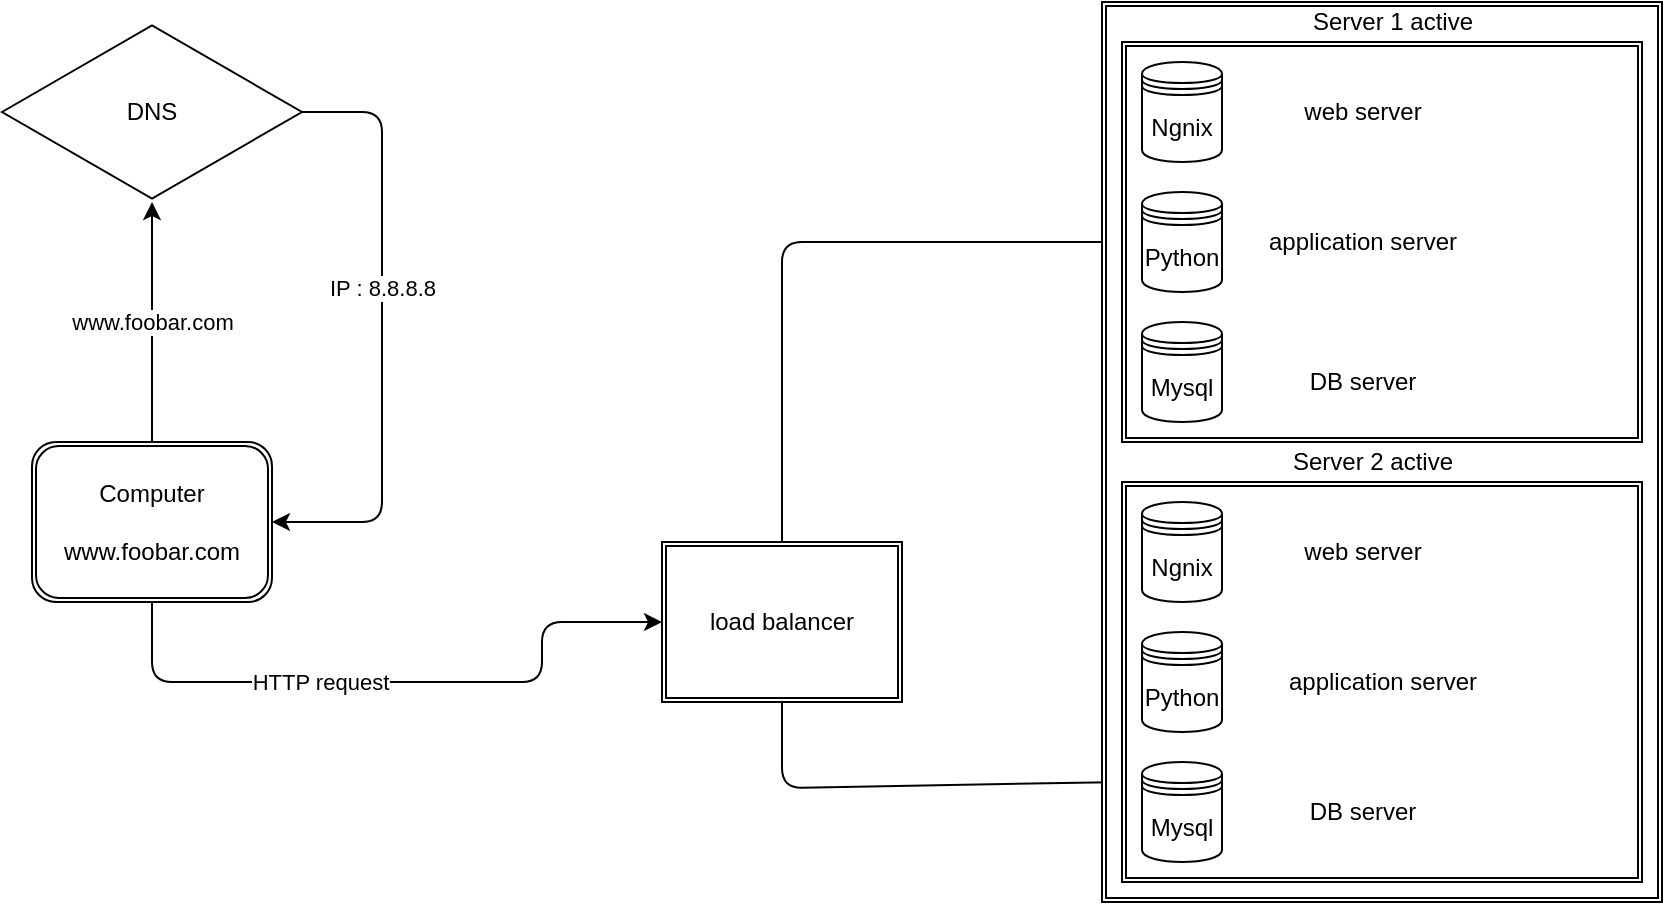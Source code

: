 <mxfile>
    <diagram id="0S_3t7txwOF6lqplHMwE" name="Page-1">
        <mxGraphModel dx="857" dy="489" grid="1" gridSize="10" guides="1" tooltips="1" connect="1" arrows="1" fold="1" page="1" pageScale="1" pageWidth="850" pageHeight="1100" math="0" shadow="0">
            <root>
                <mxCell id="0"/>
                <mxCell id="1" parent="0"/>
                <mxCell id="7" style="edgeStyle=none;html=1;entryX=1;entryY=0.5;entryDx=0;entryDy=0;" edge="1" parent="1" source="3" target="4">
                    <mxGeometry relative="1" as="geometry">
                        <Array as="points">
                            <mxPoint x="200" y="75"/>
                            <mxPoint x="200" y="280"/>
                        </Array>
                    </mxGeometry>
                </mxCell>
                <mxCell id="8" value="IP : 8.8.8.8" style="edgeLabel;html=1;align=center;verticalAlign=middle;resizable=0;points=[];" vertex="1" connectable="0" parent="7">
                    <mxGeometry x="-0.148" relative="1" as="geometry">
                        <mxPoint as="offset"/>
                    </mxGeometry>
                </mxCell>
                <mxCell id="3" value="DNS" style="html=1;whiteSpace=wrap;aspect=fixed;shape=isoRectangle;" vertex="1" parent="1">
                    <mxGeometry x="10" y="30" width="150" height="90" as="geometry"/>
                </mxCell>
                <mxCell id="5" value="www.foobar.com" style="edgeStyle=none;html=1;" edge="1" parent="1" source="4" target="3">
                    <mxGeometry relative="1" as="geometry"/>
                </mxCell>
                <mxCell id="11" style="edgeStyle=none;html=1;exitX=0.5;exitY=1;exitDx=0;exitDy=0;entryX=0;entryY=0.5;entryDx=0;entryDy=0;" edge="1" parent="1" source="4" target="10">
                    <mxGeometry relative="1" as="geometry">
                        <Array as="points">
                            <mxPoint x="85" y="360"/>
                            <mxPoint x="280" y="360"/>
                            <mxPoint x="280" y="330"/>
                        </Array>
                    </mxGeometry>
                </mxCell>
                <mxCell id="35" value="HTTP request" style="edgeLabel;html=1;align=center;verticalAlign=middle;resizable=0;points=[];" vertex="1" connectable="0" parent="11">
                    <mxGeometry x="-0.237" relative="1" as="geometry">
                        <mxPoint as="offset"/>
                    </mxGeometry>
                </mxCell>
                <mxCell id="4" value="Computer&lt;br&gt;&lt;br&gt;www.foobar.com&lt;br&gt;" style="shape=ext;double=1;rounded=1;whiteSpace=wrap;html=1;" vertex="1" parent="1">
                    <mxGeometry x="25" y="240" width="120" height="80" as="geometry"/>
                </mxCell>
                <mxCell id="18" style="edgeStyle=none;html=1;exitX=0.5;exitY=0;exitDx=0;exitDy=0;entryX=0;entryY=0.5;entryDx=0;entryDy=0;" edge="1" parent="1" source="10" target="15">
                    <mxGeometry relative="1" as="geometry">
                        <Array as="points">
                            <mxPoint x="400" y="140"/>
                        </Array>
                    </mxGeometry>
                </mxCell>
                <mxCell id="19" style="edgeStyle=none;html=1;exitX=0.5;exitY=1;exitDx=0;exitDy=0;entryX=0;entryY=0.75;entryDx=0;entryDy=0;" edge="1" parent="1" source="10" target="17">
                    <mxGeometry relative="1" as="geometry">
                        <Array as="points">
                            <mxPoint x="400" y="413"/>
                        </Array>
                    </mxGeometry>
                </mxCell>
                <mxCell id="10" value="load balancer" style="shape=ext;double=1;rounded=0;whiteSpace=wrap;html=1;" vertex="1" parent="1">
                    <mxGeometry x="340" y="290" width="120" height="80" as="geometry"/>
                </mxCell>
                <mxCell id="14" value="" style="shape=ext;double=1;whiteSpace=wrap;html=1;" vertex="1" parent="1">
                    <mxGeometry x="560" y="20" width="280" height="450" as="geometry"/>
                </mxCell>
                <mxCell id="15" value="" style="shape=ext;double=1;whiteSpace=wrap;html=1;" vertex="1" parent="1">
                    <mxGeometry x="570" y="40" width="260" height="200" as="geometry"/>
                </mxCell>
                <mxCell id="17" value="" style="shape=ext;double=1;whiteSpace=wrap;html=1;" vertex="1" parent="1">
                    <mxGeometry x="570" y="260" width="260" height="200" as="geometry"/>
                </mxCell>
                <mxCell id="23" value="Mysql" style="shape=datastore;whiteSpace=wrap;html=1;" vertex="1" parent="1">
                    <mxGeometry x="580" y="400" width="40" height="50" as="geometry"/>
                </mxCell>
                <mxCell id="24" value="Python" style="shape=datastore;whiteSpace=wrap;html=1;" vertex="1" parent="1">
                    <mxGeometry x="580" y="335" width="40" height="50" as="geometry"/>
                </mxCell>
                <mxCell id="25" value="Ngnix" style="shape=datastore;whiteSpace=wrap;html=1;" vertex="1" parent="1">
                    <mxGeometry x="580" y="270" width="40" height="50" as="geometry"/>
                </mxCell>
                <mxCell id="26" value="Ngnix" style="shape=datastore;whiteSpace=wrap;html=1;" vertex="1" parent="1">
                    <mxGeometry x="580" y="50" width="40" height="50" as="geometry"/>
                </mxCell>
                <mxCell id="27" value="Python" style="shape=datastore;whiteSpace=wrap;html=1;" vertex="1" parent="1">
                    <mxGeometry x="580" y="115" width="40" height="50" as="geometry"/>
                </mxCell>
                <mxCell id="28" value="Mysql" style="shape=datastore;whiteSpace=wrap;html=1;" vertex="1" parent="1">
                    <mxGeometry x="580" y="180" width="40" height="50" as="geometry"/>
                </mxCell>
                <mxCell id="29" value="web server" style="text;html=1;resizable=0;autosize=1;align=center;verticalAlign=middle;points=[];fillColor=none;strokeColor=none;rounded=0;" vertex="1" parent="1">
                    <mxGeometry x="655" y="65" width="70" height="20" as="geometry"/>
                </mxCell>
                <mxCell id="30" value="web server" style="text;html=1;resizable=0;autosize=1;align=center;verticalAlign=middle;points=[];fillColor=none;strokeColor=none;rounded=0;" vertex="1" parent="1">
                    <mxGeometry x="655" y="285" width="70" height="20" as="geometry"/>
                </mxCell>
                <mxCell id="31" value="application server" style="text;html=1;resizable=0;autosize=1;align=center;verticalAlign=middle;points=[];fillColor=none;strokeColor=none;rounded=0;" vertex="1" parent="1">
                    <mxGeometry x="635" y="130" width="110" height="20" as="geometry"/>
                </mxCell>
                <mxCell id="32" value="application server" style="text;html=1;resizable=0;autosize=1;align=center;verticalAlign=middle;points=[];fillColor=none;strokeColor=none;rounded=0;" vertex="1" parent="1">
                    <mxGeometry x="645" y="350" width="110" height="20" as="geometry"/>
                </mxCell>
                <mxCell id="33" value="DB server" style="text;html=1;resizable=0;autosize=1;align=center;verticalAlign=middle;points=[];fillColor=none;strokeColor=none;rounded=0;" vertex="1" parent="1">
                    <mxGeometry x="655" y="200" width="70" height="20" as="geometry"/>
                </mxCell>
                <mxCell id="34" value="DB server" style="text;html=1;resizable=0;autosize=1;align=center;verticalAlign=middle;points=[];fillColor=none;strokeColor=none;rounded=0;" vertex="1" parent="1">
                    <mxGeometry x="655" y="415" width="70" height="20" as="geometry"/>
                </mxCell>
                <mxCell id="36" value="Server 1 active" style="text;html=1;resizable=0;autosize=1;align=center;verticalAlign=middle;points=[];fillColor=none;strokeColor=none;rounded=0;" vertex="1" parent="1">
                    <mxGeometry x="655" y="20" width="100" height="20" as="geometry"/>
                </mxCell>
                <mxCell id="37" value="Server 2 active" style="text;html=1;resizable=0;autosize=1;align=center;verticalAlign=middle;points=[];fillColor=none;strokeColor=none;rounded=0;" vertex="1" parent="1">
                    <mxGeometry x="645" y="240" width="100" height="20" as="geometry"/>
                </mxCell>
            </root>
        </mxGraphModel>
    </diagram>
</mxfile>